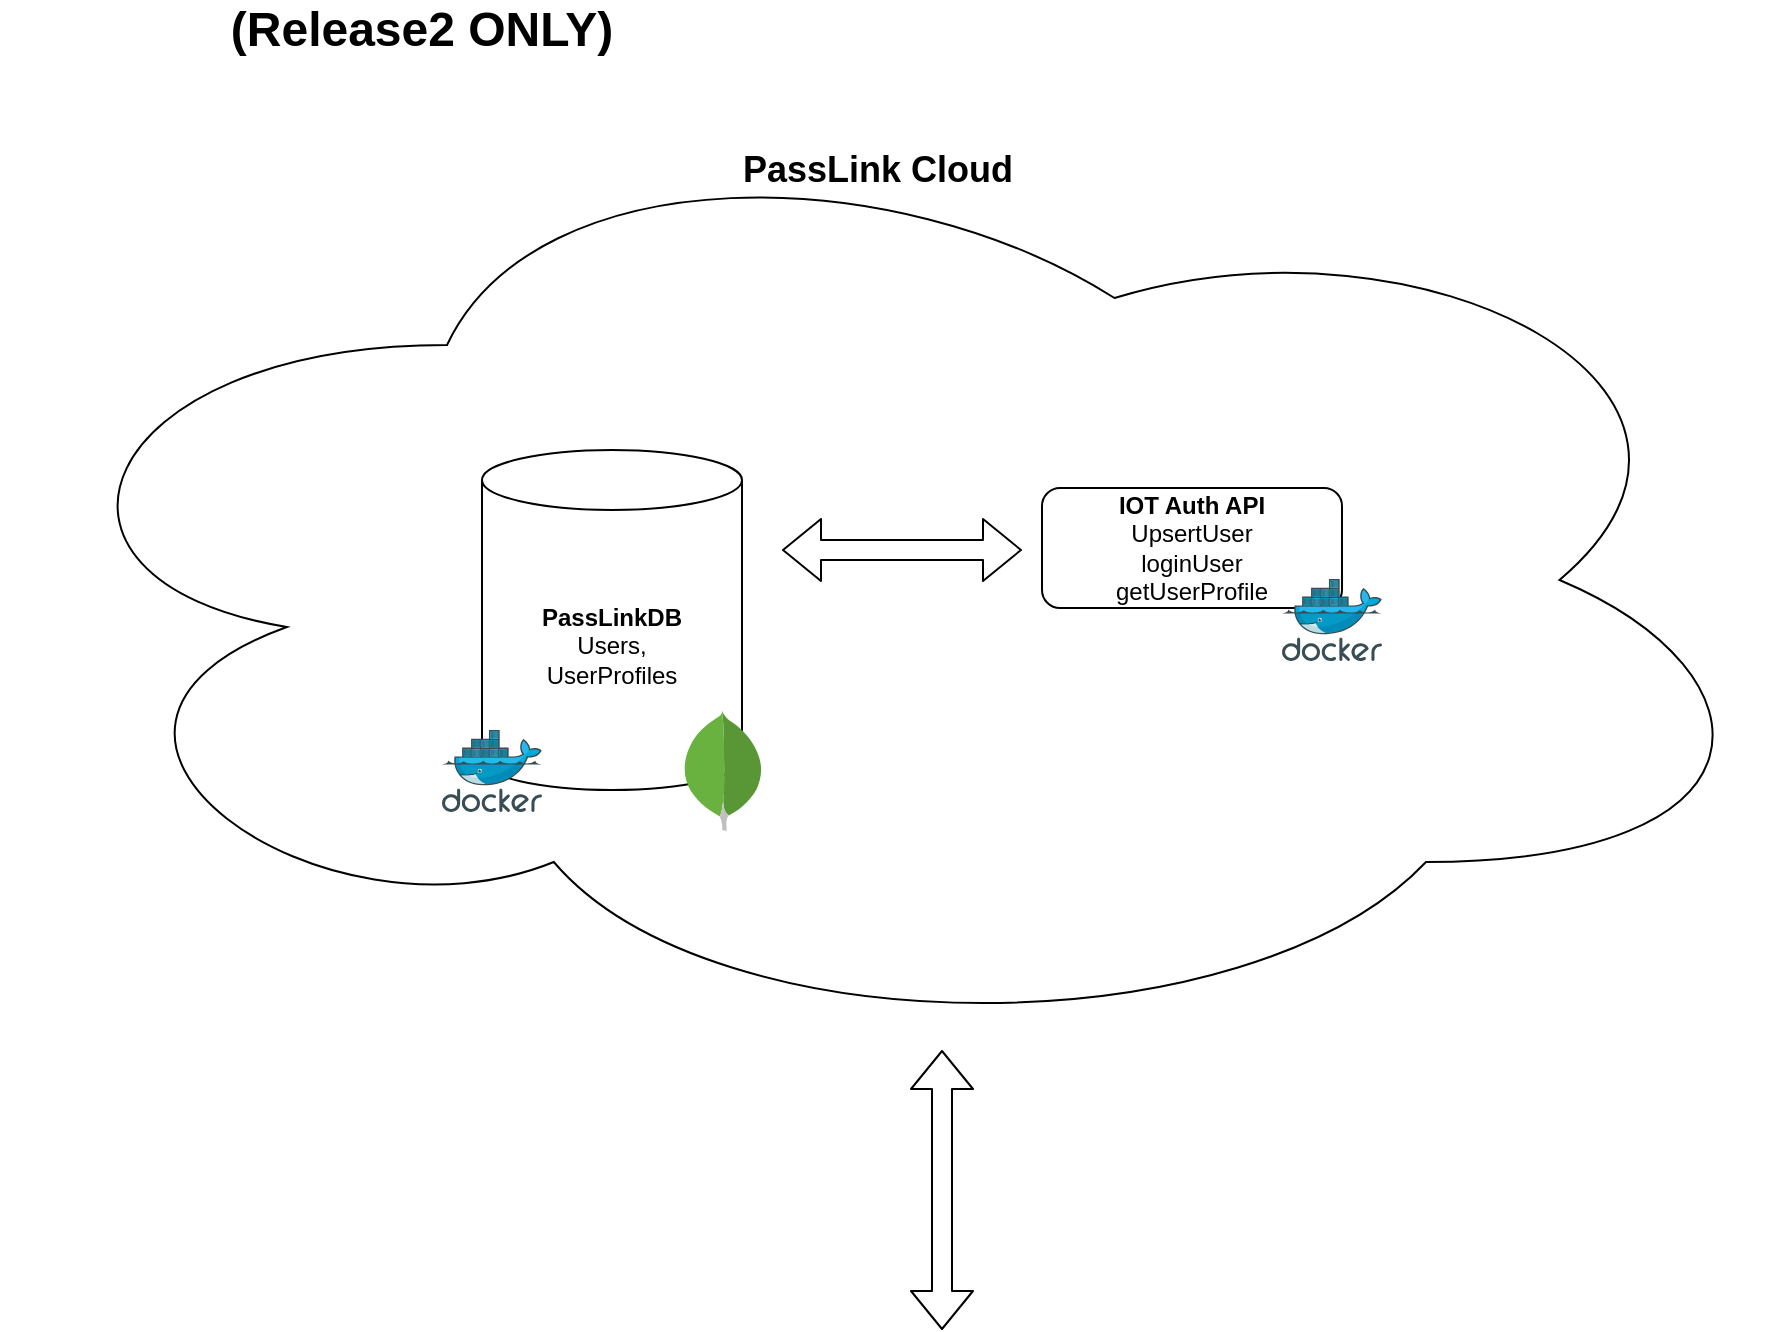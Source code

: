 <mxfile version="13.9.9" type="device"><diagram id="6nzKmCqyCw57URDHWHep" name="Page-1"><mxGraphModel dx="1936" dy="966" grid="1" gridSize="10" guides="1" tooltips="1" connect="1" arrows="1" fold="1" page="1" pageScale="1" pageWidth="850" pageHeight="1100" math="0" shadow="0"><root><mxCell id="0"/><mxCell id="1" parent="0"/><mxCell id="wlN80cH2REwnNmvQC5A--2" value="" style="ellipse;shape=cloud;whiteSpace=wrap;html=1;" vertex="1" parent="1"><mxGeometry x="-40" y="70" width="890" height="470" as="geometry"/></mxCell><mxCell id="wlN80cH2REwnNmvQC5A--4" value="&lt;b&gt;IOT Auth API&lt;/b&gt;&lt;br&gt;UpsertUser&lt;br&gt;loginUser&lt;br&gt;getUserProfile" style="rounded=1;whiteSpace=wrap;html=1;" vertex="1" parent="1"><mxGeometry x="480" y="259" width="150" height="60" as="geometry"/></mxCell><mxCell id="wlN80cH2REwnNmvQC5A--5" value="&lt;b&gt;PassLinkDB&lt;/b&gt;&lt;br&gt;Users,&lt;br&gt;UserProfiles" style="shape=cylinder3;whiteSpace=wrap;html=1;boundedLbl=1;backgroundOutline=1;size=15;" vertex="1" parent="1"><mxGeometry x="200" y="240" width="130" height="170" as="geometry"/></mxCell><mxCell id="wlN80cH2REwnNmvQC5A--8" value="" style="shape=flexArrow;endArrow=classic;startArrow=classic;html=1;" edge="1" parent="1"><mxGeometry width="50" height="50" relative="1" as="geometry"><mxPoint x="350" y="290" as="sourcePoint"/><mxPoint x="470" y="290" as="targetPoint"/></mxGeometry></mxCell><mxCell id="wlN80cH2REwnNmvQC5A--9" value="&lt;b&gt;&lt;font style=&quot;font-size: 18px&quot;&gt;PassLink Cloud&amp;nbsp;&lt;/font&gt;&lt;/b&gt;" style="text;html=1;align=center;verticalAlign=middle;resizable=0;points=[];autosize=1;" vertex="1" parent="1"><mxGeometry x="320" y="90" width="160" height="20" as="geometry"/></mxCell><mxCell id="wlN80cH2REwnNmvQC5A--10" value="" style="aspect=fixed;html=1;points=[];align=center;image;fontSize=12;image=img/lib/mscae/Docker.svg;" vertex="1" parent="1"><mxGeometry x="180" y="380" width="50" height="41" as="geometry"/></mxCell><mxCell id="wlN80cH2REwnNmvQC5A--11" value="" style="aspect=fixed;html=1;points=[];align=center;image;fontSize=12;image=img/lib/mscae/Docker.svg;" vertex="1" parent="1"><mxGeometry x="600" y="304.5" width="50" height="41" as="geometry"/></mxCell><mxCell id="wlN80cH2REwnNmvQC5A--12" value="" style="dashed=0;outlineConnect=0;html=1;align=center;labelPosition=center;verticalLabelPosition=bottom;verticalAlign=top;shape=mxgraph.weblogos.mongodb" vertex="1" parent="1"><mxGeometry x="300" y="370.5" width="41.2" height="60" as="geometry"/></mxCell><mxCell id="wlN80cH2REwnNmvQC5A--13" value="" style="shape=flexArrow;endArrow=classic;startArrow=classic;html=1;" edge="1" parent="1"><mxGeometry width="50" height="50" relative="1" as="geometry"><mxPoint x="430" y="680" as="sourcePoint"/><mxPoint x="430" y="540" as="targetPoint"/></mxGeometry></mxCell><mxCell id="wlN80cH2REwnNmvQC5A--14" value="&lt;b&gt;&lt;font style=&quot;font-size: 24px&quot;&gt;(Release2 ONLY)&lt;/font&gt;&lt;/b&gt;" style="text;html=1;strokeColor=none;fillColor=none;align=center;verticalAlign=middle;whiteSpace=wrap;rounded=0;" vertex="1" parent="1"><mxGeometry x="40" y="20" width="260" height="20" as="geometry"/></mxCell></root></mxGraphModel></diagram></mxfile>